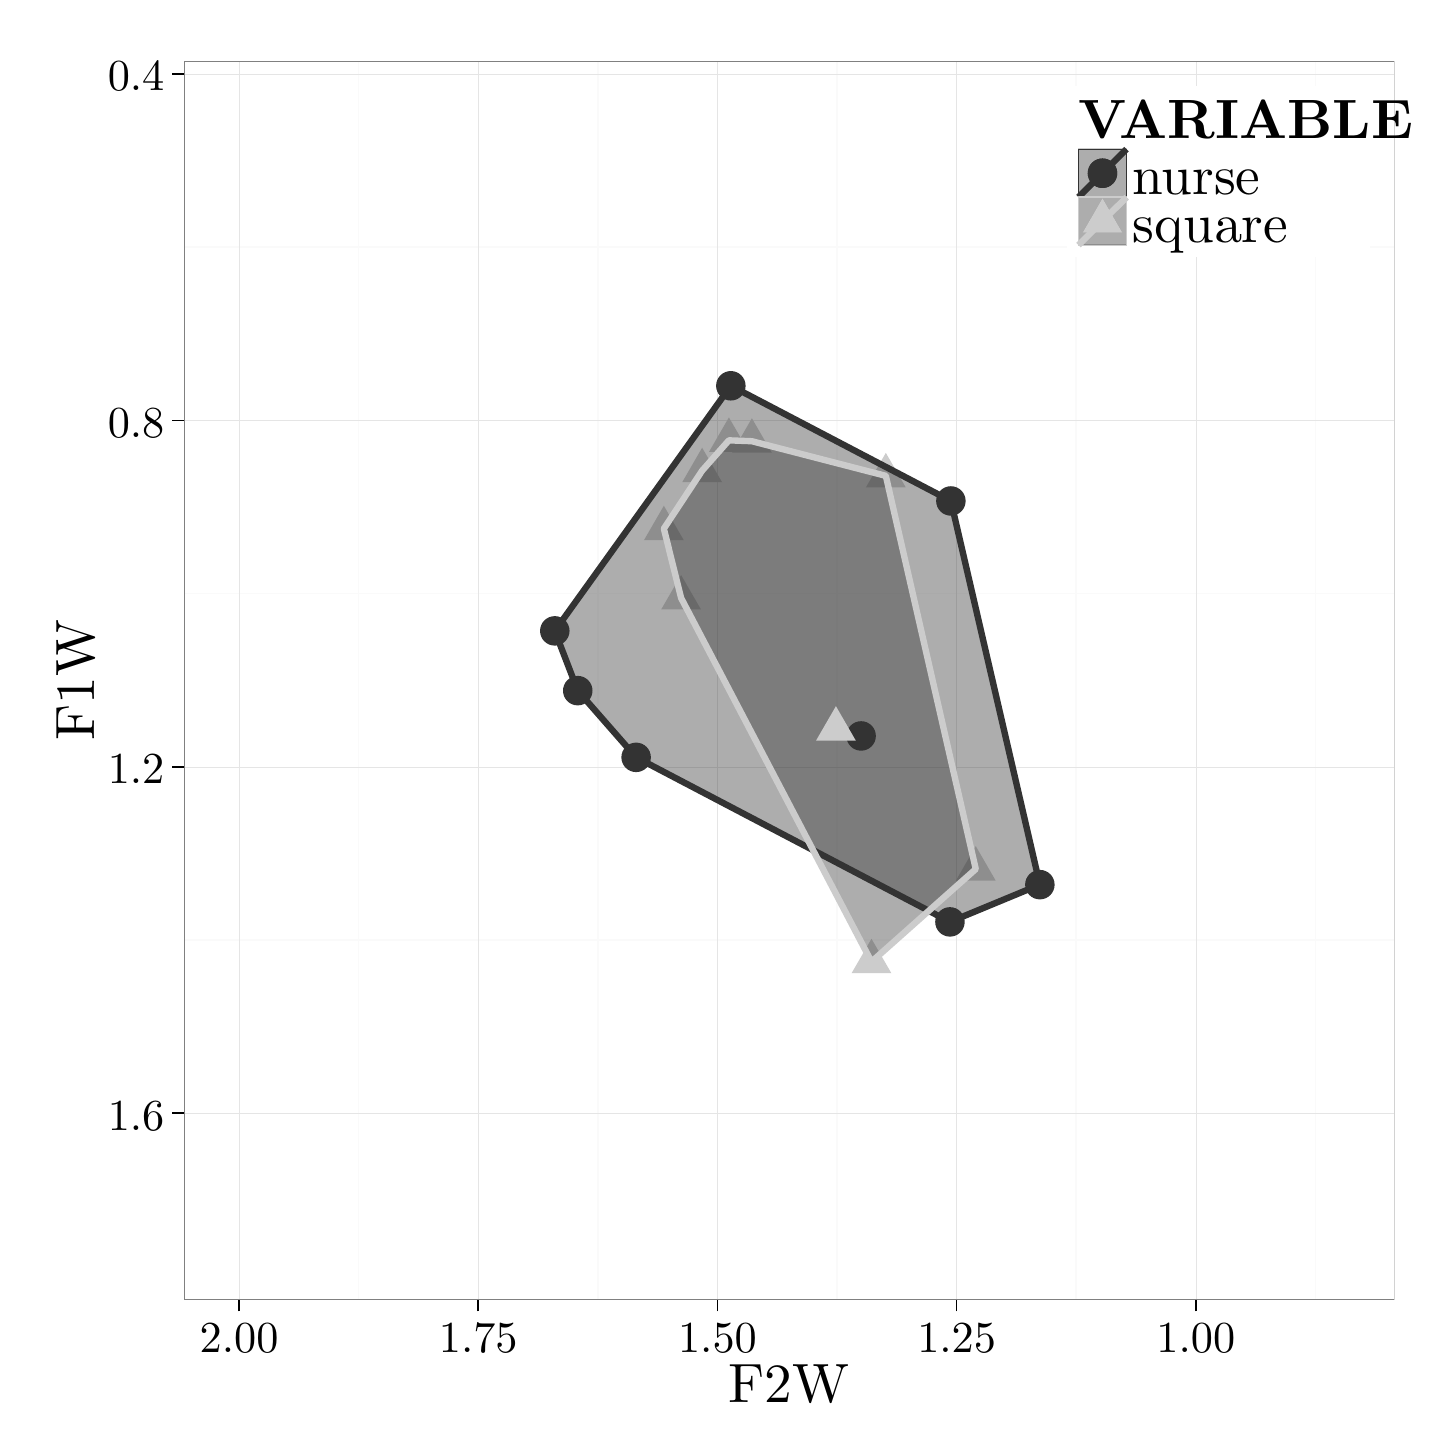 % Created by tikzDevice version 0.8.1 on 2016-02-09 02:15:18
% !TEX encoding = UTF-8 Unicode
\begin{tikzpicture}[x=1pt,y=1pt]
\definecolor{fillColor}{RGB}{255,255,255}
\path[use as bounding box,fill=fillColor,fill opacity=0.00] (0,0) rectangle (505.89,505.89);
\begin{scope}
\path[clip] (  0.00,  0.00) rectangle (505.89,505.89);
\definecolor{drawColor}{RGB}{255,255,255}
\definecolor{fillColor}{RGB}{255,255,255}

\path[draw=drawColor,line width= 0.6pt,line join=round,line cap=round,fill=fillColor] (  0.00, -0.00) rectangle (505.89,505.89);
\end{scope}
\begin{scope}
\path[clip] ( 56.50, 46.31) rectangle (493.85,493.84);
\definecolor{fillColor}{RGB}{255,255,255}

\path[fill=fillColor] ( 56.50, 46.31) rectangle (493.85,493.84);
\definecolor{drawColor}{gray}{0.98}

\path[draw=drawColor,line width= 0.6pt,line join=round] ( 56.50,426.56) --
	(493.85,426.56);

\path[draw=drawColor,line width= 0.6pt,line join=round] ( 56.50,301.37) --
	(493.85,301.37);

\path[draw=drawColor,line width= 0.6pt,line join=round] ( 56.50,176.19) --
	(493.85,176.19);

\path[draw=drawColor,line width= 0.6pt,line join=round] (465.32, 46.31) --
	(465.32,493.84);

\path[draw=drawColor,line width= 0.6pt,line join=round] (378.89, 46.31) --
	(378.89,493.84);

\path[draw=drawColor,line width= 0.6pt,line join=round] (292.46, 46.31) --
	(292.46,493.84);

\path[draw=drawColor,line width= 0.6pt,line join=round] (206.03, 46.31) --
	(206.03,493.84);

\path[draw=drawColor,line width= 0.6pt,line join=round] (119.60, 46.31) --
	(119.60,493.84);
\definecolor{drawColor}{gray}{0.90}

\path[draw=drawColor,line width= 0.2pt,line join=round] ( 56.50,489.15) --
	(493.85,489.15);

\path[draw=drawColor,line width= 0.2pt,line join=round] ( 56.50,363.97) --
	(493.85,363.97);

\path[draw=drawColor,line width= 0.2pt,line join=round] ( 56.50,238.78) --
	(493.85,238.78);

\path[draw=drawColor,line width= 0.2pt,line join=round] ( 56.50,113.59) --
	(493.85,113.59);

\path[draw=drawColor,line width= 0.2pt,line join=round] (422.11, 46.31) --
	(422.11,493.84);

\path[draw=drawColor,line width= 0.2pt,line join=round] (335.68, 46.31) --
	(335.68,493.84);

\path[draw=drawColor,line width= 0.2pt,line join=round] (249.24, 46.31) --
	(249.24,493.84);

\path[draw=drawColor,line width= 0.2pt,line join=round] (162.81, 46.31) --
	(162.81,493.84);

\path[draw=drawColor,line width= 0.2pt,line join=round] ( 76.38, 46.31) --
	( 76.38,493.84);
\definecolor{fillColor}{gray}{0.20}

\path[fill=fillColor] (190.47,287.92) circle (  5.33);

\path[fill=fillColor] (254.09,376.48) circle (  5.33);

\path[fill=fillColor] (333.60,334.86) circle (  5.33);

\path[fill=fillColor] (365.75,196.22) circle (  5.33);

\path[fill=fillColor] (333.26,182.76) circle (  5.33);

\path[fill=fillColor] (219.86,242.22) circle (  5.33);

\path[fill=fillColor] (198.77,266.32) circle (  5.33);
\definecolor{fillColor}{gray}{0.80}

\path[fill=fillColor] (236.11,308.10) --
	(243.29,295.66) --
	(228.92,295.66) --
	cycle;

\path[fill=fillColor] (229.88,333.14) --
	(237.07,320.70) --
	(222.70,320.70) --
	cycle;

\path[fill=fillColor] (243.71,354.11) --
	(250.90,341.67) --
	(236.53,341.67) --
	cycle;

\path[fill=fillColor] (253.39,365.06) --
	(260.58,352.62) --
	(246.21,352.62) --
	cycle;

\path[fill=fillColor] (261.69,364.75) --
	(268.88,352.31) --
	(254.51,352.31) --
	cycle;

\path[fill=fillColor] (310.09,352.23) --
	(317.28,339.79) --
	(302.91,339.79) --
	cycle;

\path[fill=fillColor] (342.59,210.15) --
	(349.78,197.70) --
	(335.41,197.70) --
	cycle;

\path[fill=fillColor] (304.91,176.66) --
	(312.09,164.22) --
	(297.72,164.22) --
	cycle;
\definecolor{drawColor}{gray}{0.20}
\definecolor{fillColor}{RGB}{51,51,51}

\path[draw=drawColor,line width= 2.3pt,line join=round,line cap=round,fill=fillColor,fill opacity=0.40] (190.47,287.92) --
	(254.09,376.48) --
	(333.60,334.86) --
	(365.75,196.22) --
	(333.26,182.76) --
	(219.86,242.22) --
	(198.77,266.32) --
	cycle;
\definecolor{drawColor}{gray}{0.80}

\path[draw=drawColor,line width= 2.3pt,line join=round,line cap=round,fill=fillColor,fill opacity=0.40] (236.11,299.81) --
	(229.88,324.84) --
	(243.71,345.81) --
	(253.39,356.77) --
	(261.69,356.45) --
	(310.09,343.94) --
	(342.59,201.85) --
	(304.91,168.36) --
	cycle;
\definecolor{fillColor}{gray}{0.20}

\path[fill=fillColor] (301.16,249.95) circle (  5.33);
\definecolor{fillColor}{gray}{0.80}

\path[fill=fillColor] (292.06,260.71) --
	(299.24,248.26) --
	(284.87,248.26) --
	cycle;
\definecolor{drawColor}{gray}{0.50}

\path[draw=drawColor,line width= 0.6pt,line join=round,line cap=round] ( 56.50, 46.31) rectangle (493.85,493.84);
\end{scope}
\begin{scope}
\path[clip] (  0.00,  0.00) rectangle (505.89,505.89);
\definecolor{drawColor}{RGB}{0,0,0}

\node[text=drawColor,anchor=base east,inner sep=0pt, outer sep=0pt, scale=  1.60] at ( 49.39,483.12) {0.4};

\node[text=drawColor,anchor=base east,inner sep=0pt, outer sep=0pt, scale=  1.60] at ( 49.39,357.93) {0.8};

\node[text=drawColor,anchor=base east,inner sep=0pt, outer sep=0pt, scale=  1.60] at ( 49.39,232.75) {1.2};

\node[text=drawColor,anchor=base east,inner sep=0pt, outer sep=0pt, scale=  1.60] at ( 49.39,107.56) {1.6};
\end{scope}
\begin{scope}
\path[clip] (  0.00,  0.00) rectangle (505.89,505.89);
\definecolor{drawColor}{RGB}{0,0,0}

\path[draw=drawColor,line width= 0.6pt,line join=round] ( 52.24,489.15) --
	( 56.50,489.15);

\path[draw=drawColor,line width= 0.6pt,line join=round] ( 52.24,363.97) --
	( 56.50,363.97);

\path[draw=drawColor,line width= 0.6pt,line join=round] ( 52.24,238.78) --
	( 56.50,238.78);

\path[draw=drawColor,line width= 0.6pt,line join=round] ( 52.24,113.59) --
	( 56.50,113.59);
\end{scope}
\begin{scope}
\path[clip] (  0.00,  0.00) rectangle (505.89,505.89);
\definecolor{drawColor}{RGB}{0,0,0}

\path[draw=drawColor,line width= 0.6pt,line join=round] (422.11, 42.04) --
	(422.11, 46.31);

\path[draw=drawColor,line width= 0.6pt,line join=round] (335.68, 42.04) --
	(335.68, 46.31);

\path[draw=drawColor,line width= 0.6pt,line join=round] (249.24, 42.04) --
	(249.24, 46.31);

\path[draw=drawColor,line width= 0.6pt,line join=round] (162.81, 42.04) --
	(162.81, 46.31);

\path[draw=drawColor,line width= 0.6pt,line join=round] ( 76.38, 42.04) --
	( 76.38, 46.31);
\end{scope}
\begin{scope}
\path[clip] (  0.00,  0.00) rectangle (505.89,505.89);
\definecolor{drawColor}{RGB}{0,0,0}

\node[text=drawColor,anchor=base,inner sep=0pt, outer sep=0pt, scale=  1.60] at (422.11, 27.13) {1.00};

\node[text=drawColor,anchor=base,inner sep=0pt, outer sep=0pt, scale=  1.60] at (335.68, 27.13) {1.25};

\node[text=drawColor,anchor=base,inner sep=0pt, outer sep=0pt, scale=  1.60] at (249.24, 27.13) {1.50};

\node[text=drawColor,anchor=base,inner sep=0pt, outer sep=0pt, scale=  1.60] at (162.81, 27.13) {1.75};

\node[text=drawColor,anchor=base,inner sep=0pt, outer sep=0pt, scale=  1.60] at ( 76.38, 27.13) {2.00};
\end{scope}
\begin{scope}
\path[clip] (  0.00,  0.00) rectangle (505.89,505.89);
\definecolor{drawColor}{RGB}{0,0,0}

\node[text=drawColor,anchor=base,inner sep=0pt, outer sep=0pt, scale=  2.00] at (275.17,  9.03) {F2W};
\end{scope}
\begin{scope}
\path[clip] (  0.00,  0.00) rectangle (505.89,505.89);
\definecolor{drawColor}{RGB}{0,0,0}

\node[text=drawColor,rotate= 90.00,anchor=base,inner sep=0pt, outer sep=0pt, scale=  2.00] at ( 24.12,270.08) {F1W};
\end{scope}
\begin{scope}
\path[clip] (  0.00,  0.00) rectangle (505.89,505.89);
\definecolor{fillColor}{RGB}{255,255,255}

\path[fill=fillColor] (375.44,423.00) rectangle (484.98,484.98);
\end{scope}
\begin{scope}
\path[clip] (  0.00,  0.00) rectangle (505.89,505.89);
\definecolor{drawColor}{RGB}{0,0,0}

\node[text=drawColor,anchor=base west,inner sep=0pt, outer sep=0pt, scale=  2.00] at (379.71,465.96) {\bfseries VARIABLE};
\end{scope}
\begin{scope}
\path[clip] (  0.00,  0.00) rectangle (505.89,505.89);
\definecolor{drawColor}{gray}{0.80}
\definecolor{fillColor}{RGB}{255,255,255}

\path[draw=drawColor,line width= 0.6pt,line join=round,line cap=round,fill=fillColor] (379.71,444.61) rectangle (397.06,461.96);
\end{scope}
\begin{scope}
\path[clip] (  0.00,  0.00) rectangle (505.89,505.89);
\definecolor{fillColor}{gray}{0.20}

\path[fill=fillColor] (388.38,453.29) circle (  5.33);
\end{scope}
\begin{scope}
\path[clip] (  0.00,  0.00) rectangle (505.89,505.89);
\definecolor{drawColor}{gray}{0.20}
\definecolor{fillColor}{RGB}{51,51,51}

\path[draw=drawColor,line width= 0.4pt,line join=round,line cap=round,fill=fillColor,fill opacity=0.40] (379.71,444.61) rectangle (397.06,461.96);

\path[draw=drawColor,line width= 2.3pt,line join=round] (379.71,444.61) --
	(397.06,461.96);
\end{scope}
\begin{scope}
\path[clip] (  0.00,  0.00) rectangle (505.89,505.89);
\definecolor{fillColor}{gray}{0.20}

\path[fill=fillColor] (388.38,453.29) circle (  5.33);
\end{scope}
\begin{scope}
\path[clip] (  0.00,  0.00) rectangle (505.89,505.89);
\definecolor{drawColor}{gray}{0.80}
\definecolor{fillColor}{RGB}{255,255,255}

\path[draw=drawColor,line width= 0.6pt,line join=round,line cap=round,fill=fillColor] (379.71,427.27) rectangle (397.06,444.61);
\end{scope}
\begin{scope}
\path[clip] (  0.00,  0.00) rectangle (505.89,505.89);
\definecolor{fillColor}{gray}{0.80}

\path[fill=fillColor] (388.38,444.24) --
	(395.57,431.79) --
	(381.20,431.79) --
	cycle;
\end{scope}
\begin{scope}
\path[clip] (  0.00,  0.00) rectangle (505.89,505.89);
\definecolor{drawColor}{gray}{0.80}
\definecolor{fillColor}{RGB}{51,51,51}

\path[draw=drawColor,line width= 0.4pt,line join=round,line cap=round,fill=fillColor,fill opacity=0.40] (379.71,427.27) rectangle (397.06,444.61);

\path[draw=drawColor,line width= 2.3pt,line join=round] (379.71,427.27) --
	(397.06,444.61);
\end{scope}
\begin{scope}
\path[clip] (  0.00,  0.00) rectangle (505.89,505.89);
\definecolor{fillColor}{gray}{0.80}

\path[fill=fillColor] (388.38,444.24) --
	(395.57,431.79) --
	(381.20,431.79) --
	cycle;
\end{scope}
\begin{scope}
\path[clip] (  0.00,  0.00) rectangle (505.89,505.89);
\definecolor{drawColor}{RGB}{0,0,0}

\node[text=drawColor,anchor=base west,inner sep=0pt, outer sep=0pt, scale=  2.00] at (399.22,445.75) {nurse};
\end{scope}
\begin{scope}
\path[clip] (  0.00,  0.00) rectangle (505.89,505.89);
\definecolor{drawColor}{RGB}{0,0,0}

\node[text=drawColor,anchor=base west,inner sep=0pt, outer sep=0pt, scale=  2.00] at (399.22,428.40) {square};
\end{scope}
\end{tikzpicture}
